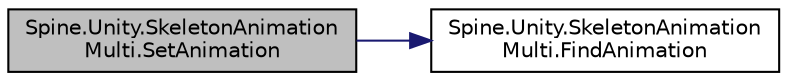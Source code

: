 digraph "Spine.Unity.SkeletonAnimationMulti.SetAnimation"
{
 // LATEX_PDF_SIZE
  edge [fontname="Helvetica",fontsize="10",labelfontname="Helvetica",labelfontsize="10"];
  node [fontname="Helvetica",fontsize="10",shape=record];
  rankdir="LR";
  Node1 [label="Spine.Unity.SkeletonAnimation\lMulti.SetAnimation",height=0.2,width=0.4,color="black", fillcolor="grey75", style="filled", fontcolor="black",tooltip=" "];
  Node1 -> Node2 [color="midnightblue",fontsize="10",style="solid",fontname="Helvetica"];
  Node2 [label="Spine.Unity.SkeletonAnimation\lMulti.FindAnimation",height=0.2,width=0.4,color="black", fillcolor="white", style="filled",URL="$class_spine_1_1_unity_1_1_skeleton_animation_multi.html#a09b72afa90140d9071f84e40de7a7a8c",tooltip=" "];
}
